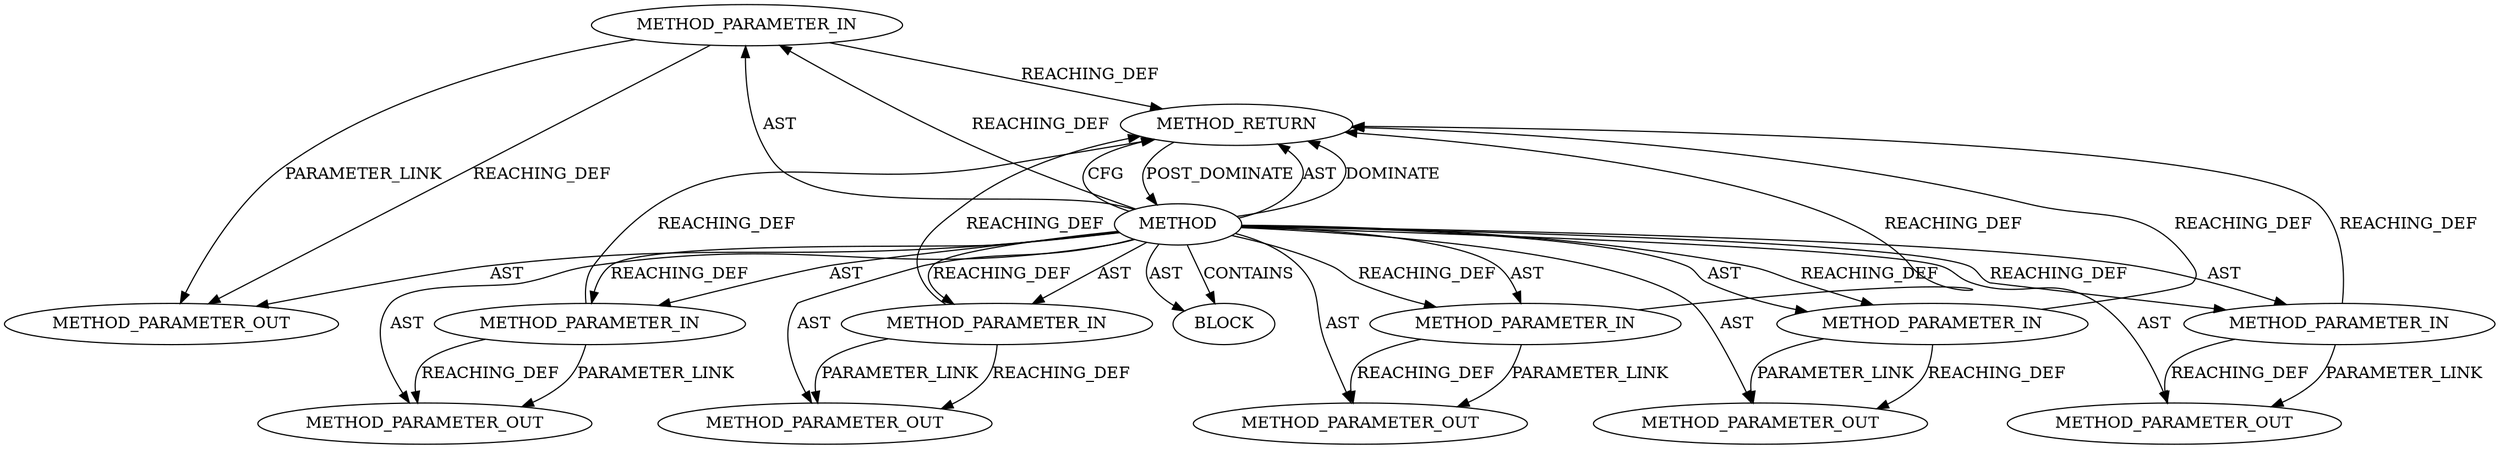 digraph {
  19749 [label=METHOD_PARAMETER_IN ORDER=6 CODE="p6" IS_VARIADIC=false TYPE_FULL_NAME="ANY" EVALUATION_STRATEGY="BY_VALUE" INDEX=6 NAME="p6"]
  21906 [label=METHOD_PARAMETER_OUT ORDER=1 CODE="p1" IS_VARIADIC=false TYPE_FULL_NAME="ANY" EVALUATION_STRATEGY="BY_VALUE" INDEX=1 NAME="p1"]
  19744 [label=METHOD_PARAMETER_IN ORDER=1 CODE="p1" IS_VARIADIC=false TYPE_FULL_NAME="ANY" EVALUATION_STRATEGY="BY_VALUE" INDEX=1 NAME="p1"]
  19750 [label=BLOCK ORDER=1 ARGUMENT_INDEX=1 CODE="<empty>" TYPE_FULL_NAME="ANY"]
  19747 [label=METHOD_PARAMETER_IN ORDER=4 CODE="p4" IS_VARIADIC=false TYPE_FULL_NAME="ANY" EVALUATION_STRATEGY="BY_VALUE" INDEX=4 NAME="p4"]
  21909 [label=METHOD_PARAMETER_OUT ORDER=4 CODE="p4" IS_VARIADIC=false TYPE_FULL_NAME="ANY" EVALUATION_STRATEGY="BY_VALUE" INDEX=4 NAME="p4"]
  19746 [label=METHOD_PARAMETER_IN ORDER=3 CODE="p3" IS_VARIADIC=false TYPE_FULL_NAME="ANY" EVALUATION_STRATEGY="BY_VALUE" INDEX=3 NAME="p3"]
  21911 [label=METHOD_PARAMETER_OUT ORDER=6 CODE="p6" IS_VARIADIC=false TYPE_FULL_NAME="ANY" EVALUATION_STRATEGY="BY_VALUE" INDEX=6 NAME="p6"]
  19748 [label=METHOD_PARAMETER_IN ORDER=5 CODE="p5" IS_VARIADIC=false TYPE_FULL_NAME="ANY" EVALUATION_STRATEGY="BY_VALUE" INDEX=5 NAME="p5"]
  19743 [label=METHOD AST_PARENT_TYPE="NAMESPACE_BLOCK" AST_PARENT_FULL_NAME="<global>" ORDER=0 CODE="<empty>" FULL_NAME="iov_iter_extract_pages" IS_EXTERNAL=true FILENAME="<empty>" SIGNATURE="" NAME="iov_iter_extract_pages"]
  19745 [label=METHOD_PARAMETER_IN ORDER=2 CODE="p2" IS_VARIADIC=false TYPE_FULL_NAME="ANY" EVALUATION_STRATEGY="BY_VALUE" INDEX=2 NAME="p2"]
  19751 [label=METHOD_RETURN ORDER=2 CODE="RET" TYPE_FULL_NAME="ANY" EVALUATION_STRATEGY="BY_VALUE"]
  21908 [label=METHOD_PARAMETER_OUT ORDER=3 CODE="p3" IS_VARIADIC=false TYPE_FULL_NAME="ANY" EVALUATION_STRATEGY="BY_VALUE" INDEX=3 NAME="p3"]
  21907 [label=METHOD_PARAMETER_OUT ORDER=2 CODE="p2" IS_VARIADIC=false TYPE_FULL_NAME="ANY" EVALUATION_STRATEGY="BY_VALUE" INDEX=2 NAME="p2"]
  21910 [label=METHOD_PARAMETER_OUT ORDER=5 CODE="p5" IS_VARIADIC=false TYPE_FULL_NAME="ANY" EVALUATION_STRATEGY="BY_VALUE" INDEX=5 NAME="p5"]
  19743 -> 19750 [label=AST ]
  19743 -> 19748 [label=REACHING_DEF VARIABLE=""]
  19743 -> 21908 [label=AST ]
  19744 -> 19751 [label=REACHING_DEF VARIABLE="p1"]
  19743 -> 19746 [label=AST ]
  19743 -> 19751 [label=AST ]
  19743 -> 19751 [label=DOMINATE ]
  19749 -> 21911 [label=REACHING_DEF VARIABLE="p6"]
  19749 -> 19751 [label=REACHING_DEF VARIABLE="p6"]
  19745 -> 21907 [label=REACHING_DEF VARIABLE="p2"]
  19743 -> 21910 [label=AST ]
  19748 -> 21910 [label=PARAMETER_LINK ]
  19743 -> 19749 [label=AST ]
  19744 -> 21906 [label=PARAMETER_LINK ]
  19746 -> 19751 [label=REACHING_DEF VARIABLE="p3"]
  19745 -> 19751 [label=REACHING_DEF VARIABLE="p2"]
  19745 -> 21907 [label=PARAMETER_LINK ]
  19743 -> 19744 [label=AST ]
  19748 -> 21910 [label=REACHING_DEF VARIABLE="p5"]
  19744 -> 21906 [label=REACHING_DEF VARIABLE="p1"]
  19743 -> 19747 [label=REACHING_DEF VARIABLE=""]
  19743 -> 19747 [label=AST ]
  19747 -> 21909 [label=PARAMETER_LINK ]
  19746 -> 21908 [label=REACHING_DEF VARIABLE="p3"]
  19743 -> 19751 [label=CFG ]
  19748 -> 19751 [label=REACHING_DEF VARIABLE="p5"]
  19743 -> 21909 [label=AST ]
  19746 -> 21908 [label=PARAMETER_LINK ]
  19743 -> 19750 [label=CONTAINS ]
  19743 -> 19746 [label=REACHING_DEF VARIABLE=""]
  19743 -> 19749 [label=REACHING_DEF VARIABLE=""]
  19743 -> 19745 [label=REACHING_DEF VARIABLE=""]
  19747 -> 21909 [label=REACHING_DEF VARIABLE="p4"]
  19743 -> 21906 [label=AST ]
  19743 -> 19745 [label=AST ]
  19743 -> 21907 [label=AST ]
  19747 -> 19751 [label=REACHING_DEF VARIABLE="p4"]
  19743 -> 19744 [label=REACHING_DEF VARIABLE=""]
  19749 -> 21911 [label=PARAMETER_LINK ]
  19743 -> 19748 [label=AST ]
  19743 -> 21911 [label=AST ]
  19751 -> 19743 [label=POST_DOMINATE ]
}
